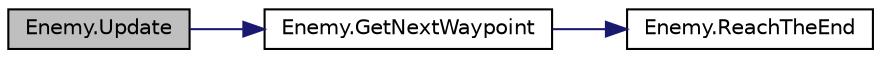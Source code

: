 digraph "Enemy.Update"
{
 // LATEX_PDF_SIZE
  edge [fontname="Helvetica",fontsize="10",labelfontname="Helvetica",labelfontsize="10"];
  node [fontname="Helvetica",fontsize="10",shape=record];
  rankdir="LR";
  Node1 [label="Enemy.Update",height=0.2,width=0.4,color="black", fillcolor="grey75", style="filled", fontcolor="black",tooltip="Мeтод перемещения обьекта от одной точки к другой"];
  Node1 -> Node2 [color="midnightblue",fontsize="10",style="solid"];
  Node2 [label="Enemy.GetNextWaypoint",height=0.2,width=0.4,color="black", fillcolor="white", style="filled",URL="$class_enemy.html#a5d6489f72b20ed5b03ab737638a6ef07",tooltip="Метод для получения следующей точки перемещения"];
  Node2 -> Node3 [color="midnightblue",fontsize="10",style="solid"];
  Node3 [label="Enemy.ReachTheEnd",height=0.2,width=0.4,color="black", fillcolor="white", style="filled",URL="$class_enemy.html#ab62a57ae3f602fb7cee9869e815e43e5",tooltip="Метод для уменьшения жизней игрока"];
}
